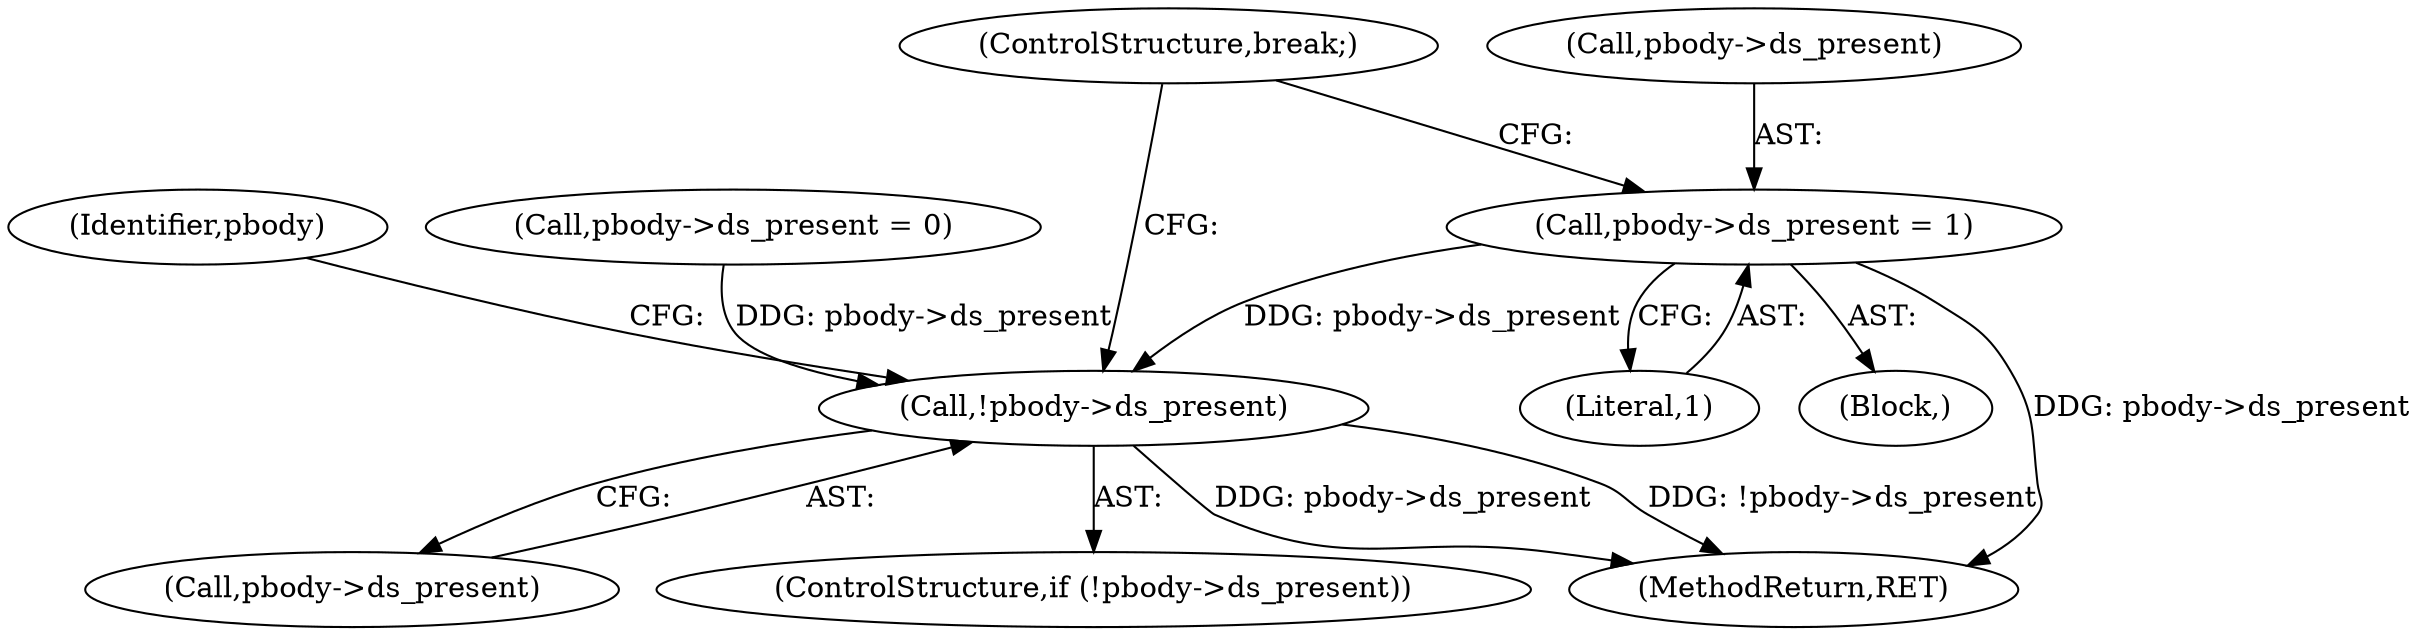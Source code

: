 digraph "0_tcpdump_99798bd9a41bd3d03fdc1e949810a38967f20ed3@pointer" {
"1000564" [label="(Call,pbody->ds_present = 1)"];
"1000554" [label="(Call,!pbody->ds_present)"];
"1000561" [label="(Identifier,pbody)"];
"1000558" [label="(Block,)"];
"1000766" [label="(MethodReturn,RET)"];
"1000565" [label="(Call,pbody->ds_present)"];
"1000555" [label="(Call,pbody->ds_present)"];
"1000564" [label="(Call,pbody->ds_present = 1)"];
"1000553" [label="(ControlStructure,if (!pbody->ds_present))"];
"1000554" [label="(Call,!pbody->ds_present)"];
"1000139" [label="(Call,pbody->ds_present = 0)"];
"1000569" [label="(ControlStructure,break;)"];
"1000568" [label="(Literal,1)"];
"1000564" -> "1000558"  [label="AST: "];
"1000564" -> "1000568"  [label="CFG: "];
"1000565" -> "1000564"  [label="AST: "];
"1000568" -> "1000564"  [label="AST: "];
"1000569" -> "1000564"  [label="CFG: "];
"1000564" -> "1000766"  [label="DDG: pbody->ds_present"];
"1000564" -> "1000554"  [label="DDG: pbody->ds_present"];
"1000554" -> "1000553"  [label="AST: "];
"1000554" -> "1000555"  [label="CFG: "];
"1000555" -> "1000554"  [label="AST: "];
"1000561" -> "1000554"  [label="CFG: "];
"1000569" -> "1000554"  [label="CFG: "];
"1000554" -> "1000766"  [label="DDG: !pbody->ds_present"];
"1000554" -> "1000766"  [label="DDG: pbody->ds_present"];
"1000139" -> "1000554"  [label="DDG: pbody->ds_present"];
}
